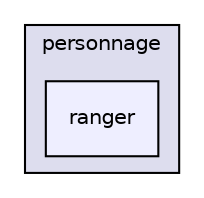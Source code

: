 digraph "Release/personnage/ranger" {
  compound=true
  node [ fontsize="10", fontname="Helvetica"];
  edge [ labelfontsize="10", labelfontname="Helvetica"];
  subgraph clusterdir_3f0aabf6415b49a526ddd50d35f12c27 {
    graph [ bgcolor="#ddddee", pencolor="black", label="personnage" fontname="Helvetica", fontsize="10", URL="dir_3f0aabf6415b49a526ddd50d35f12c27.html"]
  dir_7ab765edf8b066e3a90aff52f4313fea [shape=box, label="ranger", style="filled", fillcolor="#eeeeff", pencolor="black", URL="dir_7ab765edf8b066e3a90aff52f4313fea.html"];
  }
}

